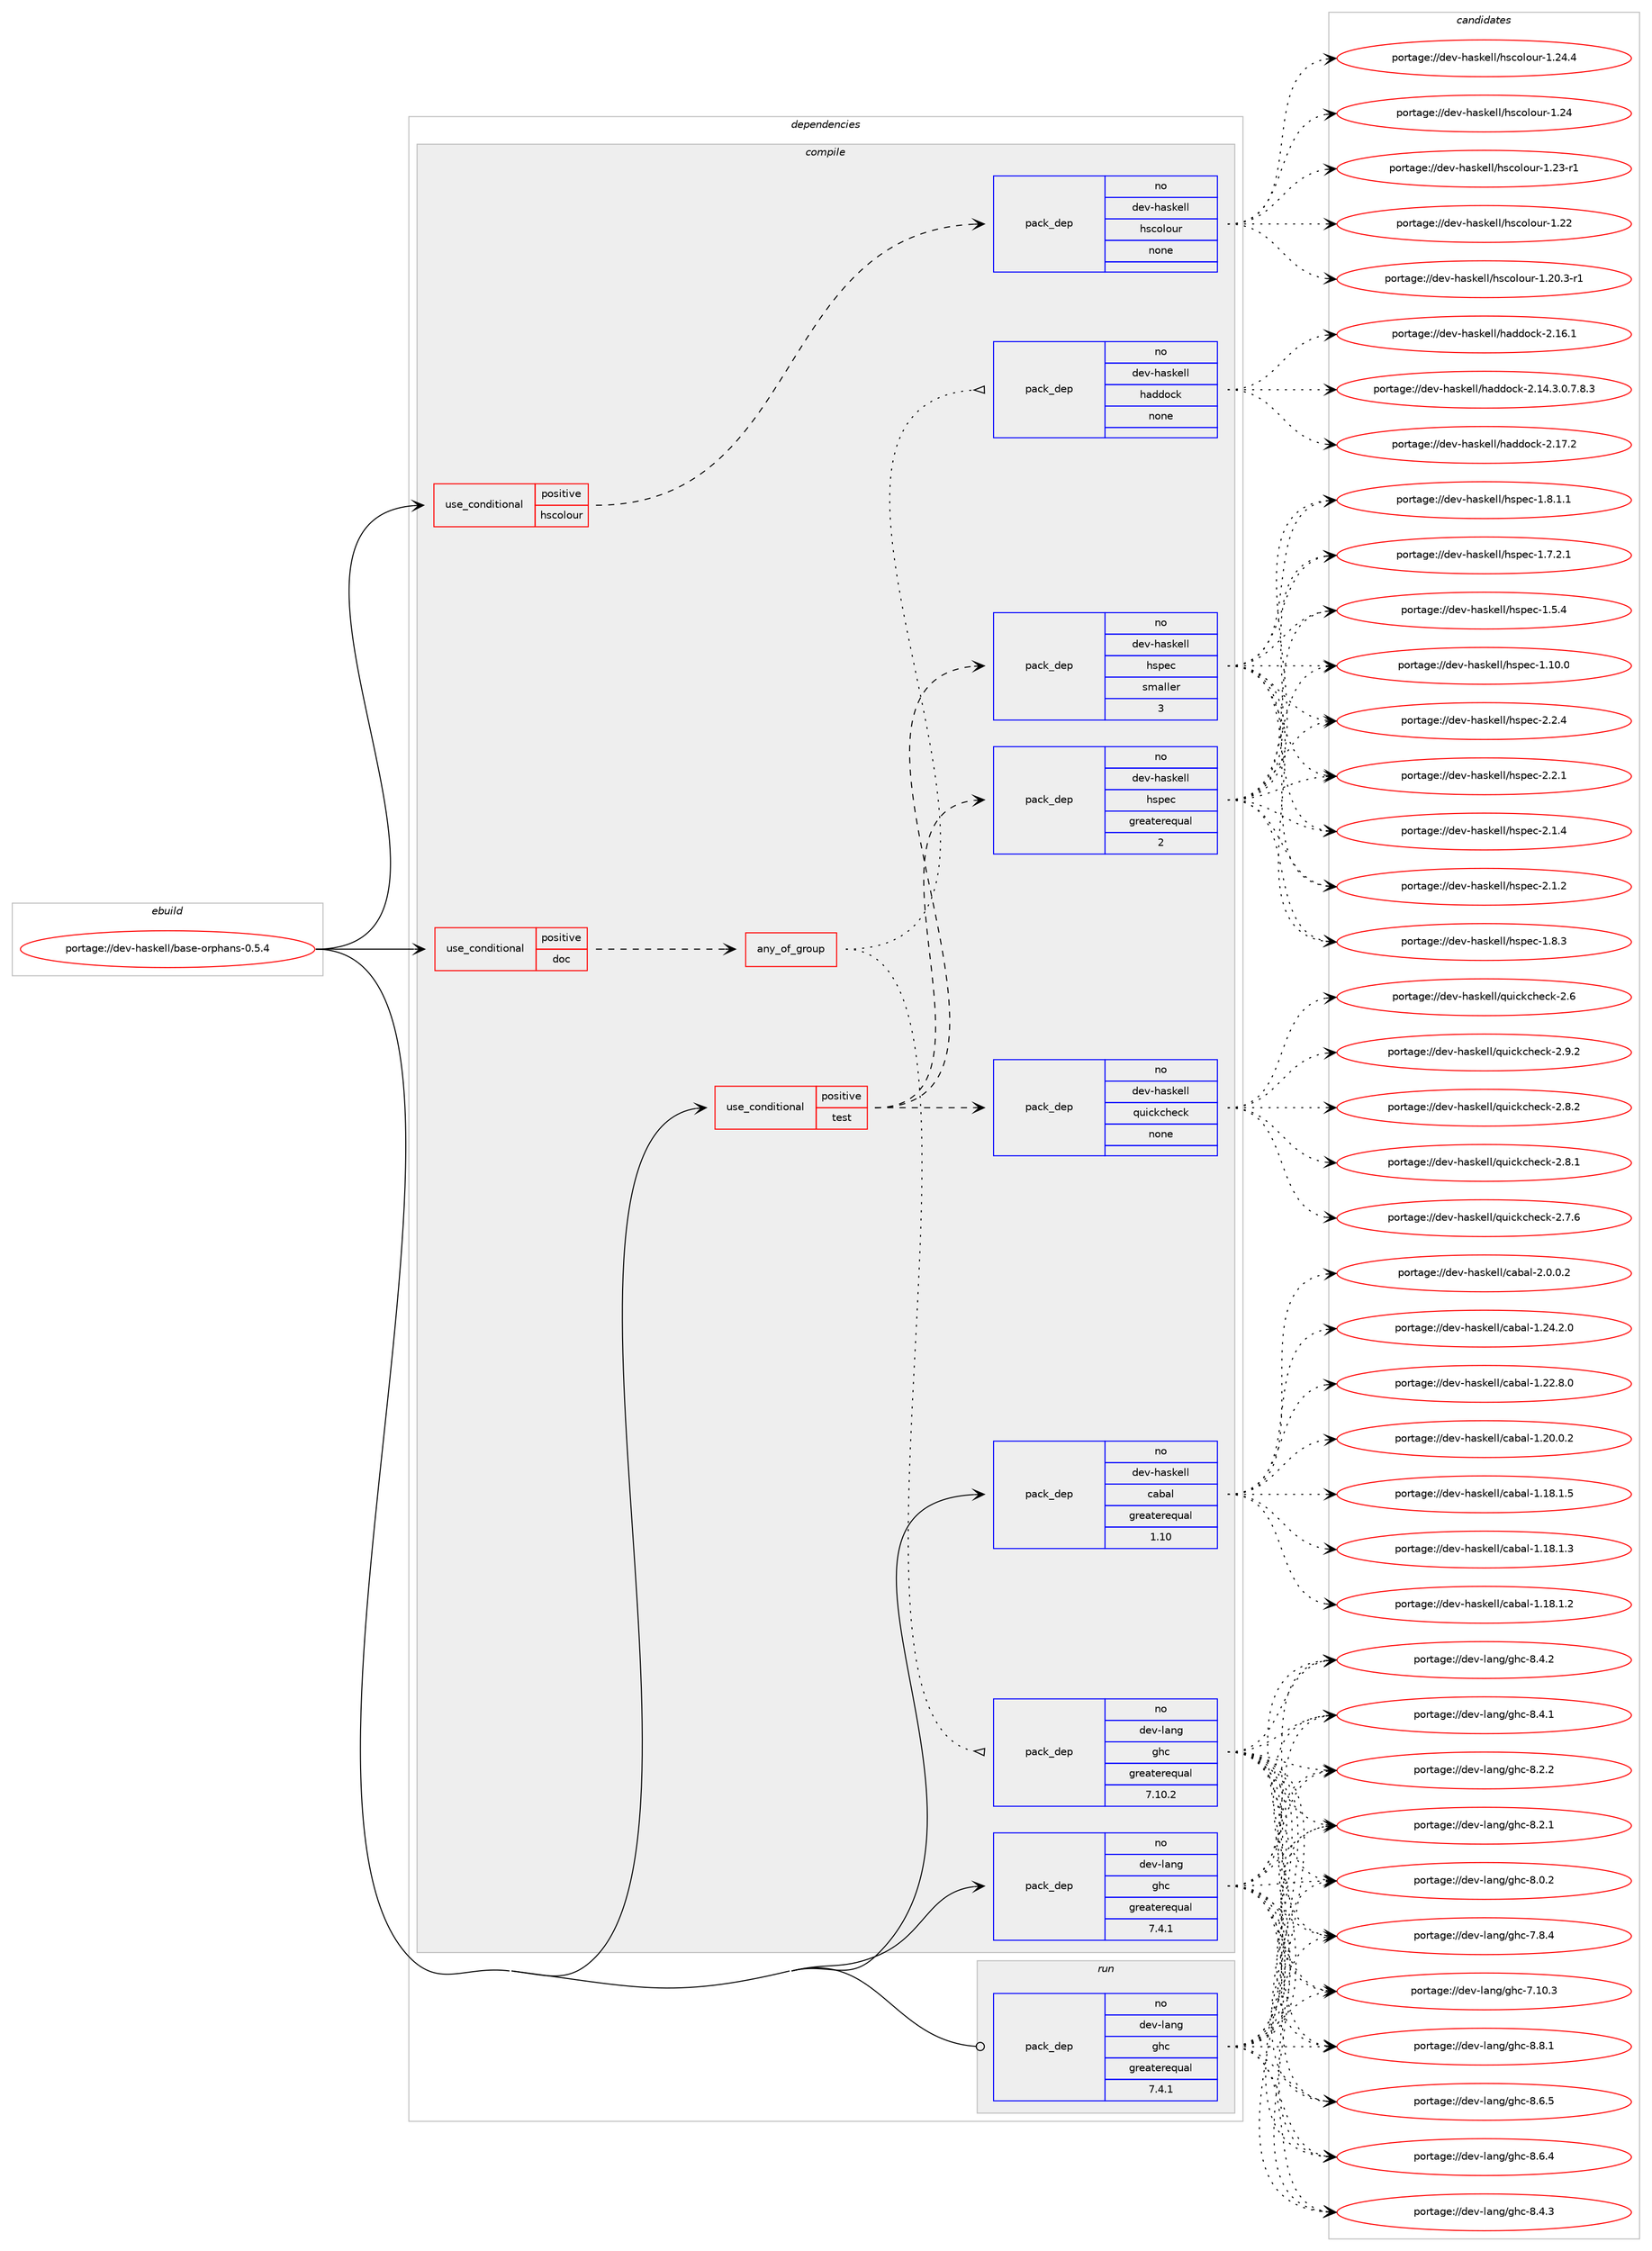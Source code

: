 digraph prolog {

# *************
# Graph options
# *************

newrank=true;
concentrate=true;
compound=true;
graph [rankdir=LR,fontname=Helvetica,fontsize=10,ranksep=1.5];#, ranksep=2.5, nodesep=0.2];
edge  [arrowhead=vee];
node  [fontname=Helvetica,fontsize=10];

# **********
# The ebuild
# **********

subgraph cluster_leftcol {
color=gray;
label=<<i>ebuild</i>>;
id [label="portage://dev-haskell/base-orphans-0.5.4", color=red, width=4, href="../dev-haskell/base-orphans-0.5.4.svg"];
}

# ****************
# The dependencies
# ****************

subgraph cluster_midcol {
color=gray;
label=<<i>dependencies</i>>;
subgraph cluster_compile {
fillcolor="#eeeeee";
style=filled;
label=<<i>compile</i>>;
subgraph cond134990 {
dependency571206 [label=<<TABLE BORDER="0" CELLBORDER="1" CELLSPACING="0" CELLPADDING="4"><TR><TD ROWSPAN="3" CELLPADDING="10">use_conditional</TD></TR><TR><TD>positive</TD></TR><TR><TD>doc</TD></TR></TABLE>>, shape=none, color=red];
subgraph any6809 {
dependency571207 [label=<<TABLE BORDER="0" CELLBORDER="1" CELLSPACING="0" CELLPADDING="4"><TR><TD CELLPADDING="10">any_of_group</TD></TR></TABLE>>, shape=none, color=red];subgraph pack429170 {
dependency571208 [label=<<TABLE BORDER="0" CELLBORDER="1" CELLSPACING="0" CELLPADDING="4" WIDTH="220"><TR><TD ROWSPAN="6" CELLPADDING="30">pack_dep</TD></TR><TR><TD WIDTH="110">no</TD></TR><TR><TD>dev-haskell</TD></TR><TR><TD>haddock</TD></TR><TR><TD>none</TD></TR><TR><TD></TD></TR></TABLE>>, shape=none, color=blue];
}
dependency571207:e -> dependency571208:w [weight=20,style="dotted",arrowhead="oinv"];
subgraph pack429171 {
dependency571209 [label=<<TABLE BORDER="0" CELLBORDER="1" CELLSPACING="0" CELLPADDING="4" WIDTH="220"><TR><TD ROWSPAN="6" CELLPADDING="30">pack_dep</TD></TR><TR><TD WIDTH="110">no</TD></TR><TR><TD>dev-lang</TD></TR><TR><TD>ghc</TD></TR><TR><TD>greaterequal</TD></TR><TR><TD>7.10.2</TD></TR></TABLE>>, shape=none, color=blue];
}
dependency571207:e -> dependency571209:w [weight=20,style="dotted",arrowhead="oinv"];
}
dependency571206:e -> dependency571207:w [weight=20,style="dashed",arrowhead="vee"];
}
id:e -> dependency571206:w [weight=20,style="solid",arrowhead="vee"];
subgraph cond134991 {
dependency571210 [label=<<TABLE BORDER="0" CELLBORDER="1" CELLSPACING="0" CELLPADDING="4"><TR><TD ROWSPAN="3" CELLPADDING="10">use_conditional</TD></TR><TR><TD>positive</TD></TR><TR><TD>hscolour</TD></TR></TABLE>>, shape=none, color=red];
subgraph pack429172 {
dependency571211 [label=<<TABLE BORDER="0" CELLBORDER="1" CELLSPACING="0" CELLPADDING="4" WIDTH="220"><TR><TD ROWSPAN="6" CELLPADDING="30">pack_dep</TD></TR><TR><TD WIDTH="110">no</TD></TR><TR><TD>dev-haskell</TD></TR><TR><TD>hscolour</TD></TR><TR><TD>none</TD></TR><TR><TD></TD></TR></TABLE>>, shape=none, color=blue];
}
dependency571210:e -> dependency571211:w [weight=20,style="dashed",arrowhead="vee"];
}
id:e -> dependency571210:w [weight=20,style="solid",arrowhead="vee"];
subgraph cond134992 {
dependency571212 [label=<<TABLE BORDER="0" CELLBORDER="1" CELLSPACING="0" CELLPADDING="4"><TR><TD ROWSPAN="3" CELLPADDING="10">use_conditional</TD></TR><TR><TD>positive</TD></TR><TR><TD>test</TD></TR></TABLE>>, shape=none, color=red];
subgraph pack429173 {
dependency571213 [label=<<TABLE BORDER="0" CELLBORDER="1" CELLSPACING="0" CELLPADDING="4" WIDTH="220"><TR><TD ROWSPAN="6" CELLPADDING="30">pack_dep</TD></TR><TR><TD WIDTH="110">no</TD></TR><TR><TD>dev-haskell</TD></TR><TR><TD>hspec</TD></TR><TR><TD>greaterequal</TD></TR><TR><TD>2</TD></TR></TABLE>>, shape=none, color=blue];
}
dependency571212:e -> dependency571213:w [weight=20,style="dashed",arrowhead="vee"];
subgraph pack429174 {
dependency571214 [label=<<TABLE BORDER="0" CELLBORDER="1" CELLSPACING="0" CELLPADDING="4" WIDTH="220"><TR><TD ROWSPAN="6" CELLPADDING="30">pack_dep</TD></TR><TR><TD WIDTH="110">no</TD></TR><TR><TD>dev-haskell</TD></TR><TR><TD>hspec</TD></TR><TR><TD>smaller</TD></TR><TR><TD>3</TD></TR></TABLE>>, shape=none, color=blue];
}
dependency571212:e -> dependency571214:w [weight=20,style="dashed",arrowhead="vee"];
subgraph pack429175 {
dependency571215 [label=<<TABLE BORDER="0" CELLBORDER="1" CELLSPACING="0" CELLPADDING="4" WIDTH="220"><TR><TD ROWSPAN="6" CELLPADDING="30">pack_dep</TD></TR><TR><TD WIDTH="110">no</TD></TR><TR><TD>dev-haskell</TD></TR><TR><TD>quickcheck</TD></TR><TR><TD>none</TD></TR><TR><TD></TD></TR></TABLE>>, shape=none, color=blue];
}
dependency571212:e -> dependency571215:w [weight=20,style="dashed",arrowhead="vee"];
}
id:e -> dependency571212:w [weight=20,style="solid",arrowhead="vee"];
subgraph pack429176 {
dependency571216 [label=<<TABLE BORDER="0" CELLBORDER="1" CELLSPACING="0" CELLPADDING="4" WIDTH="220"><TR><TD ROWSPAN="6" CELLPADDING="30">pack_dep</TD></TR><TR><TD WIDTH="110">no</TD></TR><TR><TD>dev-haskell</TD></TR><TR><TD>cabal</TD></TR><TR><TD>greaterequal</TD></TR><TR><TD>1.10</TD></TR></TABLE>>, shape=none, color=blue];
}
id:e -> dependency571216:w [weight=20,style="solid",arrowhead="vee"];
subgraph pack429177 {
dependency571217 [label=<<TABLE BORDER="0" CELLBORDER="1" CELLSPACING="0" CELLPADDING="4" WIDTH="220"><TR><TD ROWSPAN="6" CELLPADDING="30">pack_dep</TD></TR><TR><TD WIDTH="110">no</TD></TR><TR><TD>dev-lang</TD></TR><TR><TD>ghc</TD></TR><TR><TD>greaterequal</TD></TR><TR><TD>7.4.1</TD></TR></TABLE>>, shape=none, color=blue];
}
id:e -> dependency571217:w [weight=20,style="solid",arrowhead="vee"];
}
subgraph cluster_compileandrun {
fillcolor="#eeeeee";
style=filled;
label=<<i>compile and run</i>>;
}
subgraph cluster_run {
fillcolor="#eeeeee";
style=filled;
label=<<i>run</i>>;
subgraph pack429178 {
dependency571218 [label=<<TABLE BORDER="0" CELLBORDER="1" CELLSPACING="0" CELLPADDING="4" WIDTH="220"><TR><TD ROWSPAN="6" CELLPADDING="30">pack_dep</TD></TR><TR><TD WIDTH="110">no</TD></TR><TR><TD>dev-lang</TD></TR><TR><TD>ghc</TD></TR><TR><TD>greaterequal</TD></TR><TR><TD>7.4.1</TD></TR></TABLE>>, shape=none, color=blue];
}
id:e -> dependency571218:w [weight=20,style="solid",arrowhead="odot"];
}
}

# **************
# The candidates
# **************

subgraph cluster_choices {
rank=same;
color=gray;
label=<<i>candidates</i>>;

subgraph choice429170 {
color=black;
nodesep=1;
choice100101118451049711510710110810847104971001001119910745504649554650 [label="portage://dev-haskell/haddock-2.17.2", color=red, width=4,href="../dev-haskell/haddock-2.17.2.svg"];
choice100101118451049711510710110810847104971001001119910745504649544649 [label="portage://dev-haskell/haddock-2.16.1", color=red, width=4,href="../dev-haskell/haddock-2.16.1.svg"];
choice1001011184510497115107101108108471049710010011199107455046495246514648465546564651 [label="portage://dev-haskell/haddock-2.14.3.0.7.8.3", color=red, width=4,href="../dev-haskell/haddock-2.14.3.0.7.8.3.svg"];
dependency571208:e -> choice100101118451049711510710110810847104971001001119910745504649554650:w [style=dotted,weight="100"];
dependency571208:e -> choice100101118451049711510710110810847104971001001119910745504649544649:w [style=dotted,weight="100"];
dependency571208:e -> choice1001011184510497115107101108108471049710010011199107455046495246514648465546564651:w [style=dotted,weight="100"];
}
subgraph choice429171 {
color=black;
nodesep=1;
choice10010111845108971101034710310499455646564649 [label="portage://dev-lang/ghc-8.8.1", color=red, width=4,href="../dev-lang/ghc-8.8.1.svg"];
choice10010111845108971101034710310499455646544653 [label="portage://dev-lang/ghc-8.6.5", color=red, width=4,href="../dev-lang/ghc-8.6.5.svg"];
choice10010111845108971101034710310499455646544652 [label="portage://dev-lang/ghc-8.6.4", color=red, width=4,href="../dev-lang/ghc-8.6.4.svg"];
choice10010111845108971101034710310499455646524651 [label="portage://dev-lang/ghc-8.4.3", color=red, width=4,href="../dev-lang/ghc-8.4.3.svg"];
choice10010111845108971101034710310499455646524650 [label="portage://dev-lang/ghc-8.4.2", color=red, width=4,href="../dev-lang/ghc-8.4.2.svg"];
choice10010111845108971101034710310499455646524649 [label="portage://dev-lang/ghc-8.4.1", color=red, width=4,href="../dev-lang/ghc-8.4.1.svg"];
choice10010111845108971101034710310499455646504650 [label="portage://dev-lang/ghc-8.2.2", color=red, width=4,href="../dev-lang/ghc-8.2.2.svg"];
choice10010111845108971101034710310499455646504649 [label="portage://dev-lang/ghc-8.2.1", color=red, width=4,href="../dev-lang/ghc-8.2.1.svg"];
choice10010111845108971101034710310499455646484650 [label="portage://dev-lang/ghc-8.0.2", color=red, width=4,href="../dev-lang/ghc-8.0.2.svg"];
choice10010111845108971101034710310499455546564652 [label="portage://dev-lang/ghc-7.8.4", color=red, width=4,href="../dev-lang/ghc-7.8.4.svg"];
choice1001011184510897110103471031049945554649484651 [label="portage://dev-lang/ghc-7.10.3", color=red, width=4,href="../dev-lang/ghc-7.10.3.svg"];
dependency571209:e -> choice10010111845108971101034710310499455646564649:w [style=dotted,weight="100"];
dependency571209:e -> choice10010111845108971101034710310499455646544653:w [style=dotted,weight="100"];
dependency571209:e -> choice10010111845108971101034710310499455646544652:w [style=dotted,weight="100"];
dependency571209:e -> choice10010111845108971101034710310499455646524651:w [style=dotted,weight="100"];
dependency571209:e -> choice10010111845108971101034710310499455646524650:w [style=dotted,weight="100"];
dependency571209:e -> choice10010111845108971101034710310499455646524649:w [style=dotted,weight="100"];
dependency571209:e -> choice10010111845108971101034710310499455646504650:w [style=dotted,weight="100"];
dependency571209:e -> choice10010111845108971101034710310499455646504649:w [style=dotted,weight="100"];
dependency571209:e -> choice10010111845108971101034710310499455646484650:w [style=dotted,weight="100"];
dependency571209:e -> choice10010111845108971101034710310499455546564652:w [style=dotted,weight="100"];
dependency571209:e -> choice1001011184510897110103471031049945554649484651:w [style=dotted,weight="100"];
}
subgraph choice429172 {
color=black;
nodesep=1;
choice1001011184510497115107101108108471041159911110811111711445494650524652 [label="portage://dev-haskell/hscolour-1.24.4", color=red, width=4,href="../dev-haskell/hscolour-1.24.4.svg"];
choice100101118451049711510710110810847104115991111081111171144549465052 [label="portage://dev-haskell/hscolour-1.24", color=red, width=4,href="../dev-haskell/hscolour-1.24.svg"];
choice1001011184510497115107101108108471041159911110811111711445494650514511449 [label="portage://dev-haskell/hscolour-1.23-r1", color=red, width=4,href="../dev-haskell/hscolour-1.23-r1.svg"];
choice100101118451049711510710110810847104115991111081111171144549465050 [label="portage://dev-haskell/hscolour-1.22", color=red, width=4,href="../dev-haskell/hscolour-1.22.svg"];
choice10010111845104971151071011081084710411599111108111117114454946504846514511449 [label="portage://dev-haskell/hscolour-1.20.3-r1", color=red, width=4,href="../dev-haskell/hscolour-1.20.3-r1.svg"];
dependency571211:e -> choice1001011184510497115107101108108471041159911110811111711445494650524652:w [style=dotted,weight="100"];
dependency571211:e -> choice100101118451049711510710110810847104115991111081111171144549465052:w [style=dotted,weight="100"];
dependency571211:e -> choice1001011184510497115107101108108471041159911110811111711445494650514511449:w [style=dotted,weight="100"];
dependency571211:e -> choice100101118451049711510710110810847104115991111081111171144549465050:w [style=dotted,weight="100"];
dependency571211:e -> choice10010111845104971151071011081084710411599111108111117114454946504846514511449:w [style=dotted,weight="100"];
}
subgraph choice429173 {
color=black;
nodesep=1;
choice10010111845104971151071011081084710411511210199455046504652 [label="portage://dev-haskell/hspec-2.2.4", color=red, width=4,href="../dev-haskell/hspec-2.2.4.svg"];
choice10010111845104971151071011081084710411511210199455046504649 [label="portage://dev-haskell/hspec-2.2.1", color=red, width=4,href="../dev-haskell/hspec-2.2.1.svg"];
choice10010111845104971151071011081084710411511210199455046494652 [label="portage://dev-haskell/hspec-2.1.4", color=red, width=4,href="../dev-haskell/hspec-2.1.4.svg"];
choice10010111845104971151071011081084710411511210199455046494650 [label="portage://dev-haskell/hspec-2.1.2", color=red, width=4,href="../dev-haskell/hspec-2.1.2.svg"];
choice10010111845104971151071011081084710411511210199454946564651 [label="portage://dev-haskell/hspec-1.8.3", color=red, width=4,href="../dev-haskell/hspec-1.8.3.svg"];
choice100101118451049711510710110810847104115112101994549465646494649 [label="portage://dev-haskell/hspec-1.8.1.1", color=red, width=4,href="../dev-haskell/hspec-1.8.1.1.svg"];
choice100101118451049711510710110810847104115112101994549465546504649 [label="portage://dev-haskell/hspec-1.7.2.1", color=red, width=4,href="../dev-haskell/hspec-1.7.2.1.svg"];
choice10010111845104971151071011081084710411511210199454946534652 [label="portage://dev-haskell/hspec-1.5.4", color=red, width=4,href="../dev-haskell/hspec-1.5.4.svg"];
choice1001011184510497115107101108108471041151121019945494649484648 [label="portage://dev-haskell/hspec-1.10.0", color=red, width=4,href="../dev-haskell/hspec-1.10.0.svg"];
dependency571213:e -> choice10010111845104971151071011081084710411511210199455046504652:w [style=dotted,weight="100"];
dependency571213:e -> choice10010111845104971151071011081084710411511210199455046504649:w [style=dotted,weight="100"];
dependency571213:e -> choice10010111845104971151071011081084710411511210199455046494652:w [style=dotted,weight="100"];
dependency571213:e -> choice10010111845104971151071011081084710411511210199455046494650:w [style=dotted,weight="100"];
dependency571213:e -> choice10010111845104971151071011081084710411511210199454946564651:w [style=dotted,weight="100"];
dependency571213:e -> choice100101118451049711510710110810847104115112101994549465646494649:w [style=dotted,weight="100"];
dependency571213:e -> choice100101118451049711510710110810847104115112101994549465546504649:w [style=dotted,weight="100"];
dependency571213:e -> choice10010111845104971151071011081084710411511210199454946534652:w [style=dotted,weight="100"];
dependency571213:e -> choice1001011184510497115107101108108471041151121019945494649484648:w [style=dotted,weight="100"];
}
subgraph choice429174 {
color=black;
nodesep=1;
choice10010111845104971151071011081084710411511210199455046504652 [label="portage://dev-haskell/hspec-2.2.4", color=red, width=4,href="../dev-haskell/hspec-2.2.4.svg"];
choice10010111845104971151071011081084710411511210199455046504649 [label="portage://dev-haskell/hspec-2.2.1", color=red, width=4,href="../dev-haskell/hspec-2.2.1.svg"];
choice10010111845104971151071011081084710411511210199455046494652 [label="portage://dev-haskell/hspec-2.1.4", color=red, width=4,href="../dev-haskell/hspec-2.1.4.svg"];
choice10010111845104971151071011081084710411511210199455046494650 [label="portage://dev-haskell/hspec-2.1.2", color=red, width=4,href="../dev-haskell/hspec-2.1.2.svg"];
choice10010111845104971151071011081084710411511210199454946564651 [label="portage://dev-haskell/hspec-1.8.3", color=red, width=4,href="../dev-haskell/hspec-1.8.3.svg"];
choice100101118451049711510710110810847104115112101994549465646494649 [label="portage://dev-haskell/hspec-1.8.1.1", color=red, width=4,href="../dev-haskell/hspec-1.8.1.1.svg"];
choice100101118451049711510710110810847104115112101994549465546504649 [label="portage://dev-haskell/hspec-1.7.2.1", color=red, width=4,href="../dev-haskell/hspec-1.7.2.1.svg"];
choice10010111845104971151071011081084710411511210199454946534652 [label="portage://dev-haskell/hspec-1.5.4", color=red, width=4,href="../dev-haskell/hspec-1.5.4.svg"];
choice1001011184510497115107101108108471041151121019945494649484648 [label="portage://dev-haskell/hspec-1.10.0", color=red, width=4,href="../dev-haskell/hspec-1.10.0.svg"];
dependency571214:e -> choice10010111845104971151071011081084710411511210199455046504652:w [style=dotted,weight="100"];
dependency571214:e -> choice10010111845104971151071011081084710411511210199455046504649:w [style=dotted,weight="100"];
dependency571214:e -> choice10010111845104971151071011081084710411511210199455046494652:w [style=dotted,weight="100"];
dependency571214:e -> choice10010111845104971151071011081084710411511210199455046494650:w [style=dotted,weight="100"];
dependency571214:e -> choice10010111845104971151071011081084710411511210199454946564651:w [style=dotted,weight="100"];
dependency571214:e -> choice100101118451049711510710110810847104115112101994549465646494649:w [style=dotted,weight="100"];
dependency571214:e -> choice100101118451049711510710110810847104115112101994549465546504649:w [style=dotted,weight="100"];
dependency571214:e -> choice10010111845104971151071011081084710411511210199454946534652:w [style=dotted,weight="100"];
dependency571214:e -> choice1001011184510497115107101108108471041151121019945494649484648:w [style=dotted,weight="100"];
}
subgraph choice429175 {
color=black;
nodesep=1;
choice100101118451049711510710110810847113117105991079910410199107455046574650 [label="portage://dev-haskell/quickcheck-2.9.2", color=red, width=4,href="../dev-haskell/quickcheck-2.9.2.svg"];
choice100101118451049711510710110810847113117105991079910410199107455046564650 [label="portage://dev-haskell/quickcheck-2.8.2", color=red, width=4,href="../dev-haskell/quickcheck-2.8.2.svg"];
choice100101118451049711510710110810847113117105991079910410199107455046564649 [label="portage://dev-haskell/quickcheck-2.8.1", color=red, width=4,href="../dev-haskell/quickcheck-2.8.1.svg"];
choice100101118451049711510710110810847113117105991079910410199107455046554654 [label="portage://dev-haskell/quickcheck-2.7.6", color=red, width=4,href="../dev-haskell/quickcheck-2.7.6.svg"];
choice10010111845104971151071011081084711311710599107991041019910745504654 [label="portage://dev-haskell/quickcheck-2.6", color=red, width=4,href="../dev-haskell/quickcheck-2.6.svg"];
dependency571215:e -> choice100101118451049711510710110810847113117105991079910410199107455046574650:w [style=dotted,weight="100"];
dependency571215:e -> choice100101118451049711510710110810847113117105991079910410199107455046564650:w [style=dotted,weight="100"];
dependency571215:e -> choice100101118451049711510710110810847113117105991079910410199107455046564649:w [style=dotted,weight="100"];
dependency571215:e -> choice100101118451049711510710110810847113117105991079910410199107455046554654:w [style=dotted,weight="100"];
dependency571215:e -> choice10010111845104971151071011081084711311710599107991041019910745504654:w [style=dotted,weight="100"];
}
subgraph choice429176 {
color=black;
nodesep=1;
choice100101118451049711510710110810847999798971084550464846484650 [label="portage://dev-haskell/cabal-2.0.0.2", color=red, width=4,href="../dev-haskell/cabal-2.0.0.2.svg"];
choice10010111845104971151071011081084799979897108454946505246504648 [label="portage://dev-haskell/cabal-1.24.2.0", color=red, width=4,href="../dev-haskell/cabal-1.24.2.0.svg"];
choice10010111845104971151071011081084799979897108454946505046564648 [label="portage://dev-haskell/cabal-1.22.8.0", color=red, width=4,href="../dev-haskell/cabal-1.22.8.0.svg"];
choice10010111845104971151071011081084799979897108454946504846484650 [label="portage://dev-haskell/cabal-1.20.0.2", color=red, width=4,href="../dev-haskell/cabal-1.20.0.2.svg"];
choice10010111845104971151071011081084799979897108454946495646494653 [label="portage://dev-haskell/cabal-1.18.1.5", color=red, width=4,href="../dev-haskell/cabal-1.18.1.5.svg"];
choice10010111845104971151071011081084799979897108454946495646494651 [label="portage://dev-haskell/cabal-1.18.1.3", color=red, width=4,href="../dev-haskell/cabal-1.18.1.3.svg"];
choice10010111845104971151071011081084799979897108454946495646494650 [label="portage://dev-haskell/cabal-1.18.1.2", color=red, width=4,href="../dev-haskell/cabal-1.18.1.2.svg"];
dependency571216:e -> choice100101118451049711510710110810847999798971084550464846484650:w [style=dotted,weight="100"];
dependency571216:e -> choice10010111845104971151071011081084799979897108454946505246504648:w [style=dotted,weight="100"];
dependency571216:e -> choice10010111845104971151071011081084799979897108454946505046564648:w [style=dotted,weight="100"];
dependency571216:e -> choice10010111845104971151071011081084799979897108454946504846484650:w [style=dotted,weight="100"];
dependency571216:e -> choice10010111845104971151071011081084799979897108454946495646494653:w [style=dotted,weight="100"];
dependency571216:e -> choice10010111845104971151071011081084799979897108454946495646494651:w [style=dotted,weight="100"];
dependency571216:e -> choice10010111845104971151071011081084799979897108454946495646494650:w [style=dotted,weight="100"];
}
subgraph choice429177 {
color=black;
nodesep=1;
choice10010111845108971101034710310499455646564649 [label="portage://dev-lang/ghc-8.8.1", color=red, width=4,href="../dev-lang/ghc-8.8.1.svg"];
choice10010111845108971101034710310499455646544653 [label="portage://dev-lang/ghc-8.6.5", color=red, width=4,href="../dev-lang/ghc-8.6.5.svg"];
choice10010111845108971101034710310499455646544652 [label="portage://dev-lang/ghc-8.6.4", color=red, width=4,href="../dev-lang/ghc-8.6.4.svg"];
choice10010111845108971101034710310499455646524651 [label="portage://dev-lang/ghc-8.4.3", color=red, width=4,href="../dev-lang/ghc-8.4.3.svg"];
choice10010111845108971101034710310499455646524650 [label="portage://dev-lang/ghc-8.4.2", color=red, width=4,href="../dev-lang/ghc-8.4.2.svg"];
choice10010111845108971101034710310499455646524649 [label="portage://dev-lang/ghc-8.4.1", color=red, width=4,href="../dev-lang/ghc-8.4.1.svg"];
choice10010111845108971101034710310499455646504650 [label="portage://dev-lang/ghc-8.2.2", color=red, width=4,href="../dev-lang/ghc-8.2.2.svg"];
choice10010111845108971101034710310499455646504649 [label="portage://dev-lang/ghc-8.2.1", color=red, width=4,href="../dev-lang/ghc-8.2.1.svg"];
choice10010111845108971101034710310499455646484650 [label="portage://dev-lang/ghc-8.0.2", color=red, width=4,href="../dev-lang/ghc-8.0.2.svg"];
choice10010111845108971101034710310499455546564652 [label="portage://dev-lang/ghc-7.8.4", color=red, width=4,href="../dev-lang/ghc-7.8.4.svg"];
choice1001011184510897110103471031049945554649484651 [label="portage://dev-lang/ghc-7.10.3", color=red, width=4,href="../dev-lang/ghc-7.10.3.svg"];
dependency571217:e -> choice10010111845108971101034710310499455646564649:w [style=dotted,weight="100"];
dependency571217:e -> choice10010111845108971101034710310499455646544653:w [style=dotted,weight="100"];
dependency571217:e -> choice10010111845108971101034710310499455646544652:w [style=dotted,weight="100"];
dependency571217:e -> choice10010111845108971101034710310499455646524651:w [style=dotted,weight="100"];
dependency571217:e -> choice10010111845108971101034710310499455646524650:w [style=dotted,weight="100"];
dependency571217:e -> choice10010111845108971101034710310499455646524649:w [style=dotted,weight="100"];
dependency571217:e -> choice10010111845108971101034710310499455646504650:w [style=dotted,weight="100"];
dependency571217:e -> choice10010111845108971101034710310499455646504649:w [style=dotted,weight="100"];
dependency571217:e -> choice10010111845108971101034710310499455646484650:w [style=dotted,weight="100"];
dependency571217:e -> choice10010111845108971101034710310499455546564652:w [style=dotted,weight="100"];
dependency571217:e -> choice1001011184510897110103471031049945554649484651:w [style=dotted,weight="100"];
}
subgraph choice429178 {
color=black;
nodesep=1;
choice10010111845108971101034710310499455646564649 [label="portage://dev-lang/ghc-8.8.1", color=red, width=4,href="../dev-lang/ghc-8.8.1.svg"];
choice10010111845108971101034710310499455646544653 [label="portage://dev-lang/ghc-8.6.5", color=red, width=4,href="../dev-lang/ghc-8.6.5.svg"];
choice10010111845108971101034710310499455646544652 [label="portage://dev-lang/ghc-8.6.4", color=red, width=4,href="../dev-lang/ghc-8.6.4.svg"];
choice10010111845108971101034710310499455646524651 [label="portage://dev-lang/ghc-8.4.3", color=red, width=4,href="../dev-lang/ghc-8.4.3.svg"];
choice10010111845108971101034710310499455646524650 [label="portage://dev-lang/ghc-8.4.2", color=red, width=4,href="../dev-lang/ghc-8.4.2.svg"];
choice10010111845108971101034710310499455646524649 [label="portage://dev-lang/ghc-8.4.1", color=red, width=4,href="../dev-lang/ghc-8.4.1.svg"];
choice10010111845108971101034710310499455646504650 [label="portage://dev-lang/ghc-8.2.2", color=red, width=4,href="../dev-lang/ghc-8.2.2.svg"];
choice10010111845108971101034710310499455646504649 [label="portage://dev-lang/ghc-8.2.1", color=red, width=4,href="../dev-lang/ghc-8.2.1.svg"];
choice10010111845108971101034710310499455646484650 [label="portage://dev-lang/ghc-8.0.2", color=red, width=4,href="../dev-lang/ghc-8.0.2.svg"];
choice10010111845108971101034710310499455546564652 [label="portage://dev-lang/ghc-7.8.4", color=red, width=4,href="../dev-lang/ghc-7.8.4.svg"];
choice1001011184510897110103471031049945554649484651 [label="portage://dev-lang/ghc-7.10.3", color=red, width=4,href="../dev-lang/ghc-7.10.3.svg"];
dependency571218:e -> choice10010111845108971101034710310499455646564649:w [style=dotted,weight="100"];
dependency571218:e -> choice10010111845108971101034710310499455646544653:w [style=dotted,weight="100"];
dependency571218:e -> choice10010111845108971101034710310499455646544652:w [style=dotted,weight="100"];
dependency571218:e -> choice10010111845108971101034710310499455646524651:w [style=dotted,weight="100"];
dependency571218:e -> choice10010111845108971101034710310499455646524650:w [style=dotted,weight="100"];
dependency571218:e -> choice10010111845108971101034710310499455646524649:w [style=dotted,weight="100"];
dependency571218:e -> choice10010111845108971101034710310499455646504650:w [style=dotted,weight="100"];
dependency571218:e -> choice10010111845108971101034710310499455646504649:w [style=dotted,weight="100"];
dependency571218:e -> choice10010111845108971101034710310499455646484650:w [style=dotted,weight="100"];
dependency571218:e -> choice10010111845108971101034710310499455546564652:w [style=dotted,weight="100"];
dependency571218:e -> choice1001011184510897110103471031049945554649484651:w [style=dotted,weight="100"];
}
}

}
